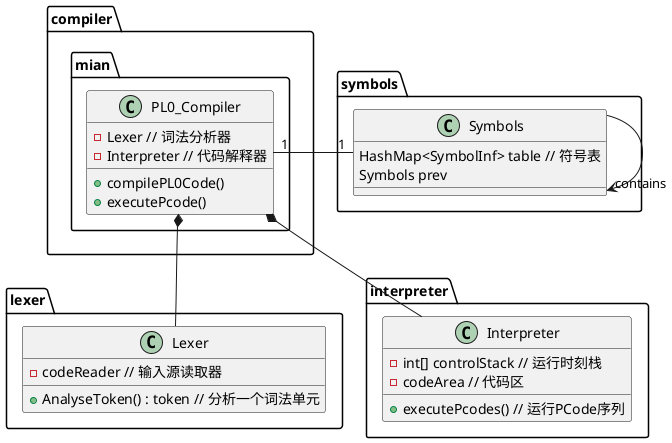 @startuml
'https://plantuml.com/class-diagram
package "compiler.mian"{

    class PL0_Compiler{
       - Lexer // 词法分析器
       - Interpreter // 代码解释器
       + compilePL0Code()
       + executePcode()

    }
}

package "lexer"{
    class Lexer {
        - codeReader // 输入源读取器
        + AnalyseToken() : token // 分析一个词法单元

    }
}

package "interpreter"{
    class Interpreter{
        - int[] controlStack // 运行时刻栈
        - codeArea // 代码区
        + executePcodes() // 运行PCode序列
    }
}

package "symbols"{
    class Symbols{
        HashMap<SymbolInf> table // 符号表
        Symbols prev
    }
}
PL0_Compiler *-- Lexer
PL0_Compiler *-- Interpreter
PL0_Compiler "1"-"1" Symbols
Symbols ->"contains" Symbols

@enduml